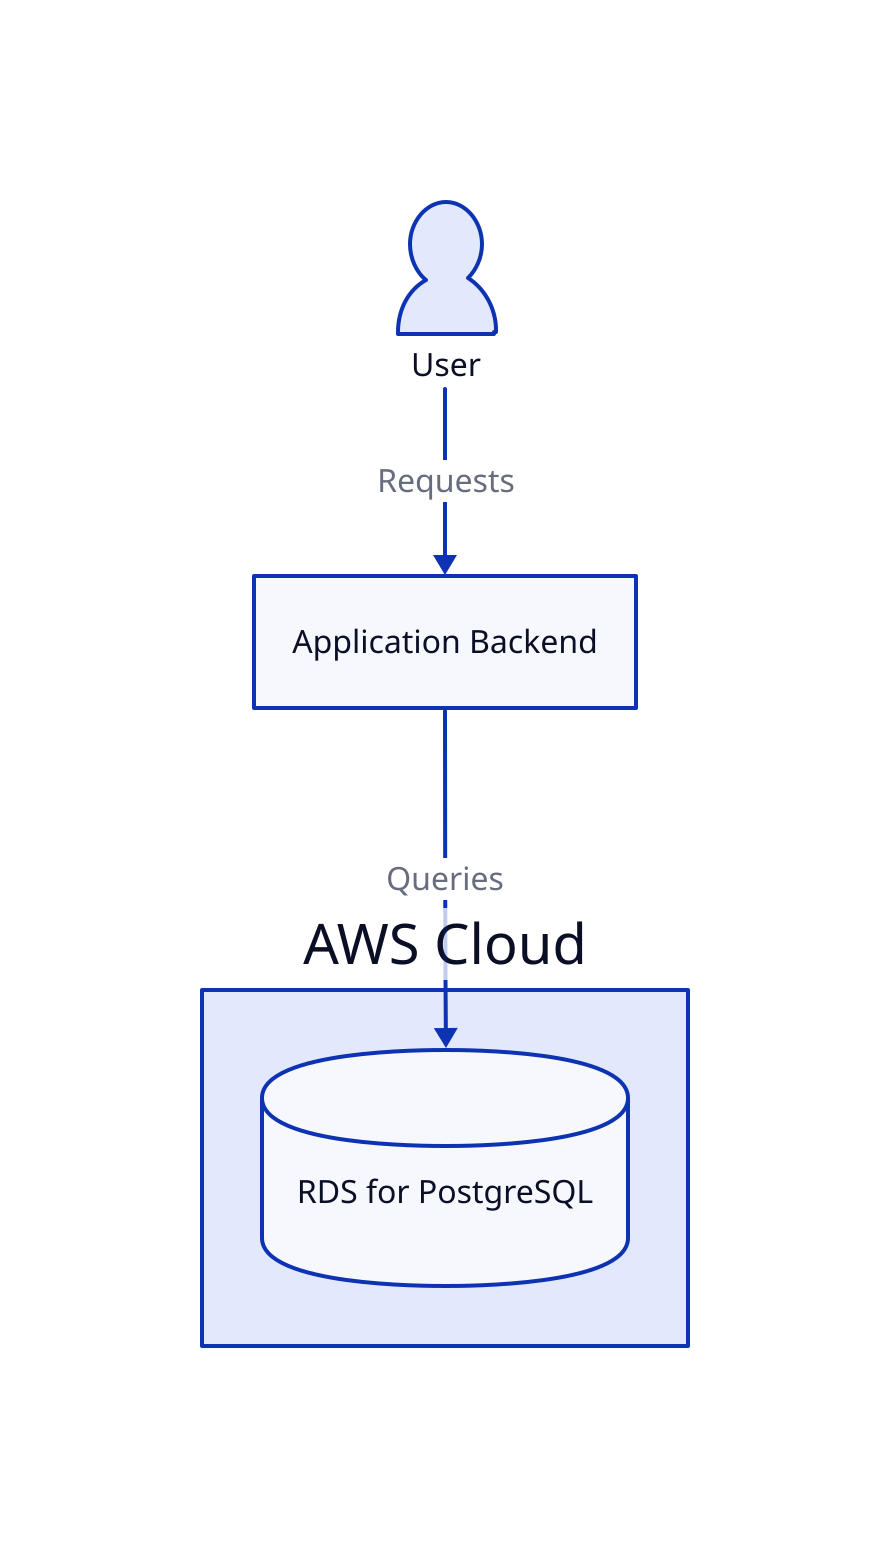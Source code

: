 User: {
  label: "User"
  shape: person
}

App_Backend: {
  label: "Application Backend"
  shape: rectangle
}

AWS: {
  label: "AWS Cloud"

  RDS_Postgres: {
    label: "RDS for PostgreSQL"
    shape: cylinder
  }
}

User -> App_Backend: "Requests"
App_Backend -> AWS.RDS_Postgres: "Queries" 


